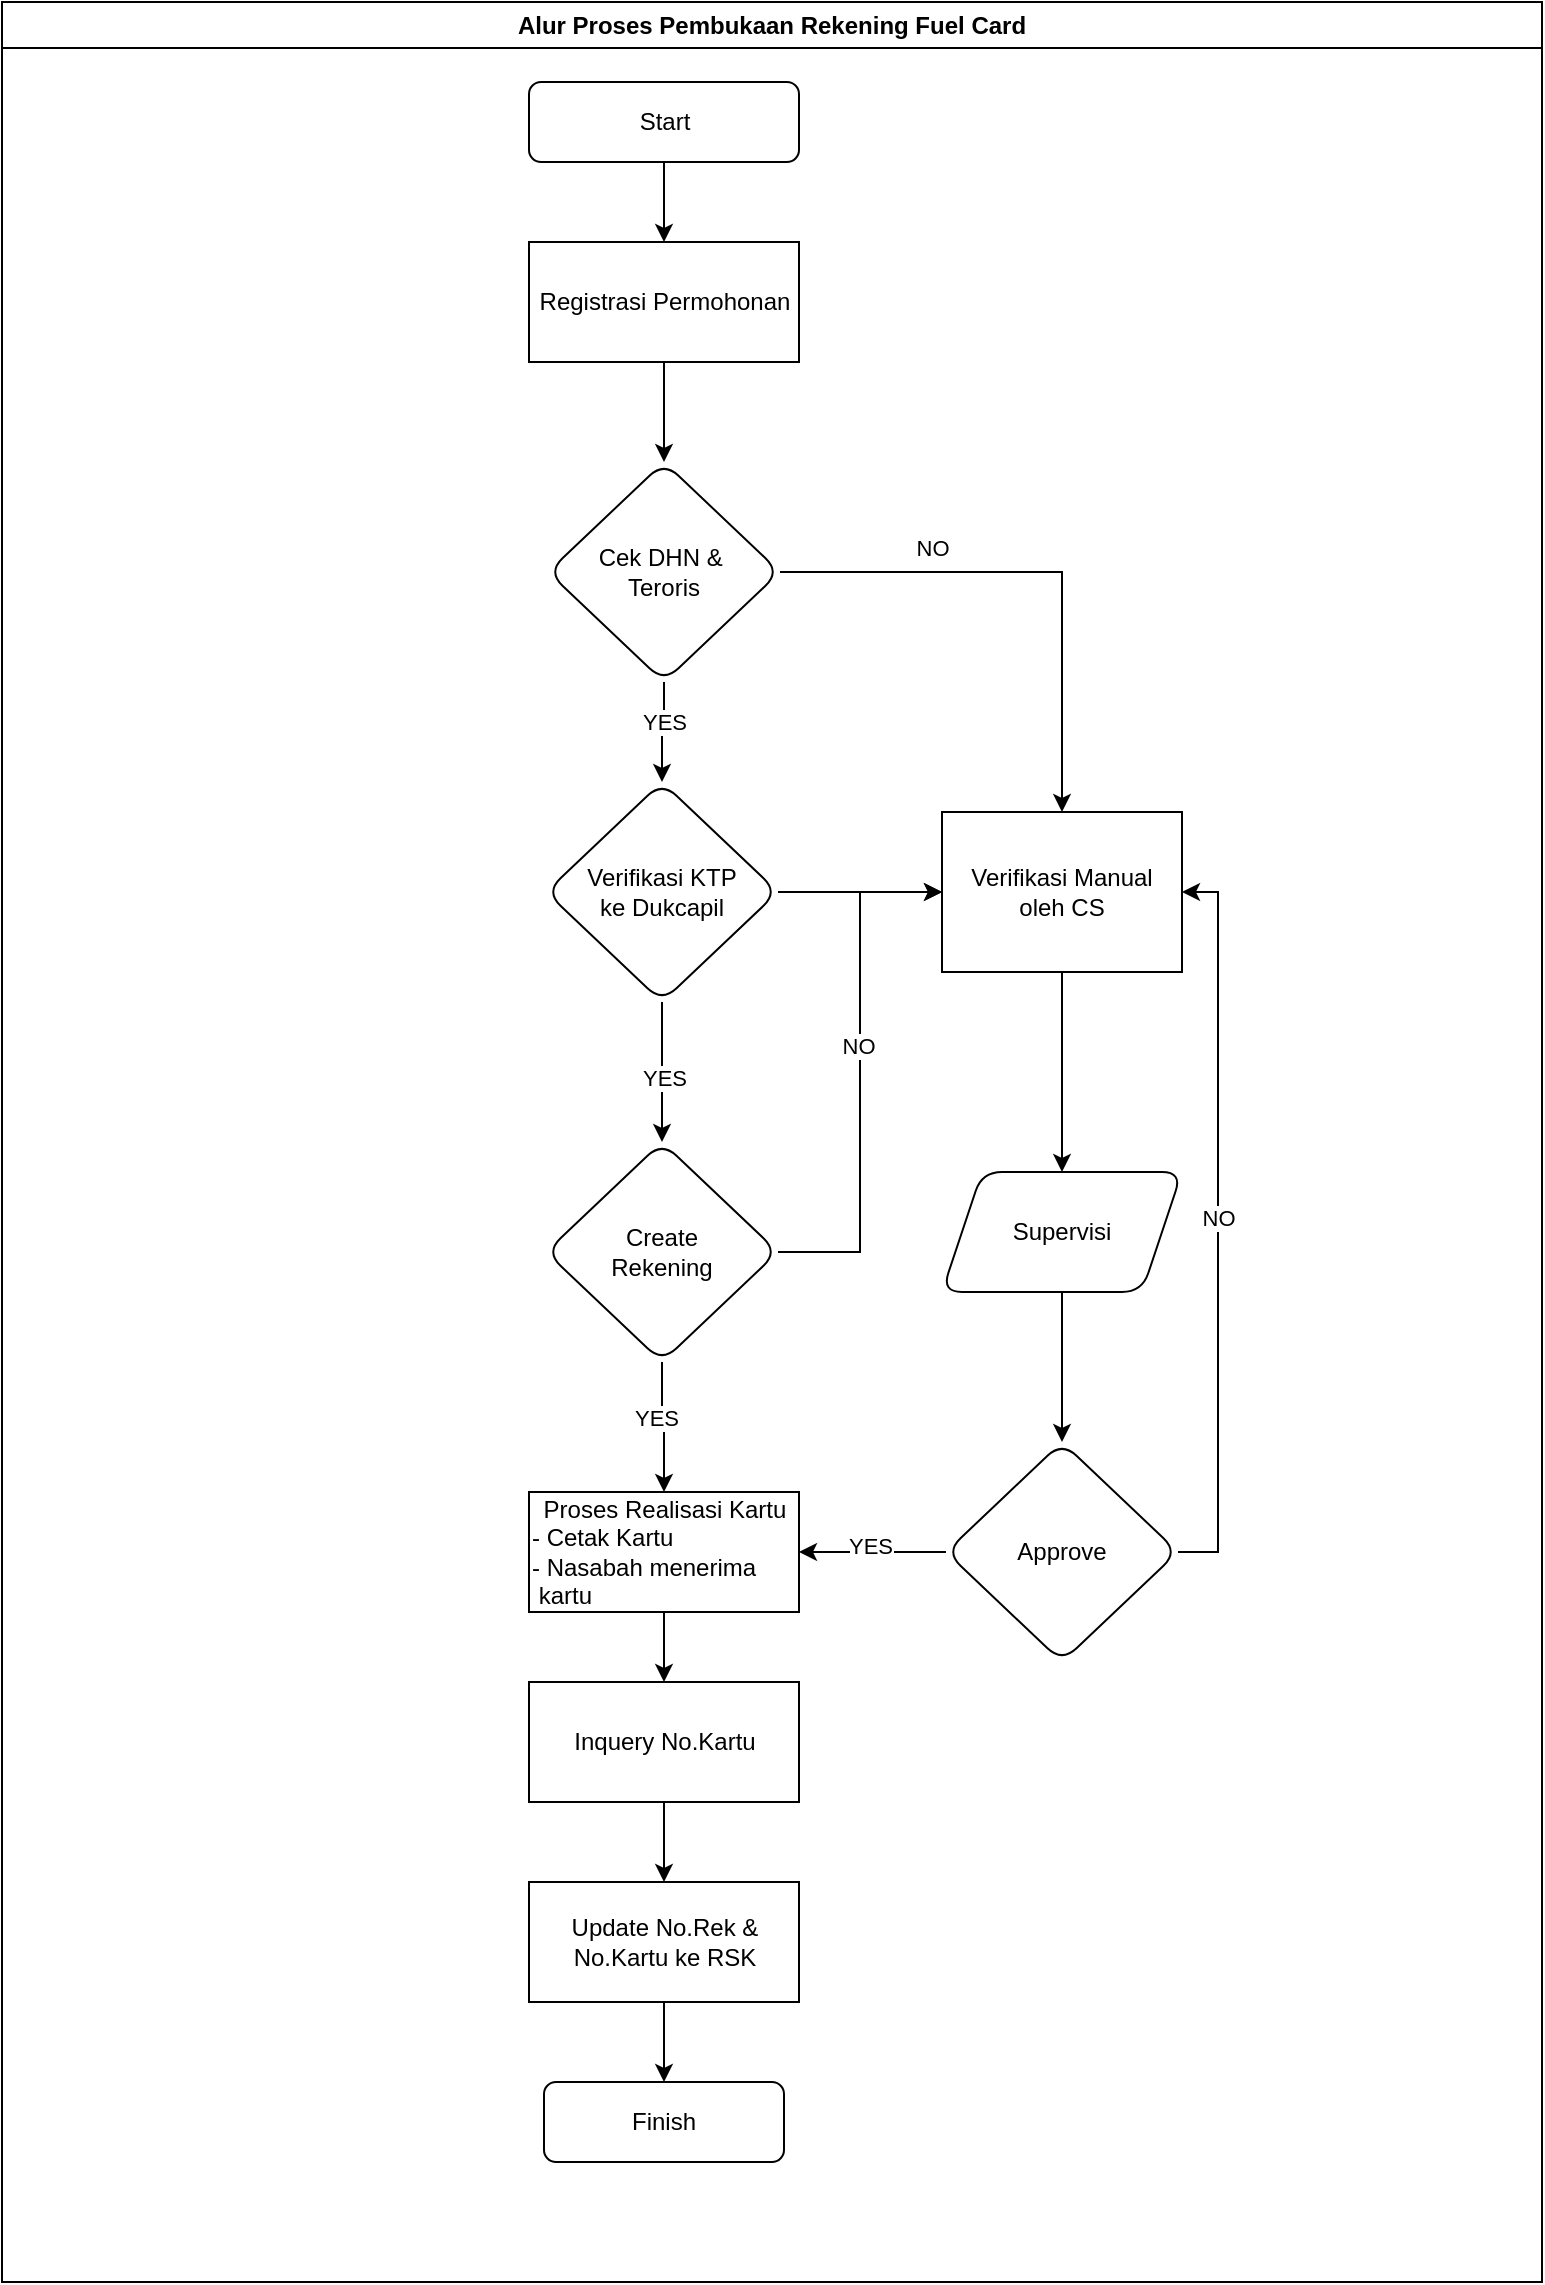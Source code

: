 <mxfile version="24.2.8" type="github">
  <diagram id="C5RBs43oDa-KdzZeNtuy" name="Page-1">
    <mxGraphModel dx="765" dy="386" grid="1" gridSize="10" guides="1" tooltips="1" connect="1" arrows="1" fold="1" page="1" pageScale="1" pageWidth="827" pageHeight="1169" math="0" shadow="0">
      <root>
        <mxCell id="WIyWlLk6GJQsqaUBKTNV-0" />
        <mxCell id="WIyWlLk6GJQsqaUBKTNV-1" parent="WIyWlLk6GJQsqaUBKTNV-0" />
        <mxCell id="ml9lQeLV02Im4RJoUgji-1" value="Alur Proses Pembukaan Rekening Fuel Card" style="swimlane;whiteSpace=wrap;html=1;" parent="WIyWlLk6GJQsqaUBKTNV-1" vertex="1">
          <mxGeometry x="20" width="770" height="1140" as="geometry">
            <mxRectangle x="20" width="220" height="30" as="alternateBounds" />
          </mxGeometry>
        </mxCell>
        <mxCell id="DFwen5s-5i4nCn-BDiwh-1" value="Update No.Rek &amp;amp; No.Kartu ke RSK" style="rounded=0;whiteSpace=wrap;html=1;" parent="ml9lQeLV02Im4RJoUgji-1" vertex="1">
          <mxGeometry x="263.5" y="940" width="135" height="60" as="geometry" />
        </mxCell>
        <mxCell id="_EpccPnGnqP51AQdEMXO-66" value="Finish" style="rounded=1;whiteSpace=wrap;html=1;" parent="ml9lQeLV02Im4RJoUgji-1" vertex="1">
          <mxGeometry x="271" y="1040" width="120" height="40" as="geometry" />
        </mxCell>
        <mxCell id="DFwen5s-5i4nCn-BDiwh-3" style="edgeStyle=orthogonalEdgeStyle;rounded=0;orthogonalLoop=1;jettySize=auto;html=1;exitX=0.5;exitY=1;exitDx=0;exitDy=0;" parent="ml9lQeLV02Im4RJoUgji-1" source="DFwen5s-5i4nCn-BDiwh-1" target="_EpccPnGnqP51AQdEMXO-66" edge="1">
          <mxGeometry relative="1" as="geometry" />
        </mxCell>
        <mxCell id="_EpccPnGnqP51AQdEMXO-44" style="edgeStyle=orthogonalEdgeStyle;rounded=0;orthogonalLoop=1;jettySize=auto;html=1;exitX=0.5;exitY=1;exitDx=0;exitDy=0;entryX=0.5;entryY=0;entryDx=0;entryDy=0;" parent="WIyWlLk6GJQsqaUBKTNV-1" source="WIyWlLk6GJQsqaUBKTNV-3" target="_EpccPnGnqP51AQdEMXO-30" edge="1">
          <mxGeometry relative="1" as="geometry" />
        </mxCell>
        <mxCell id="WIyWlLk6GJQsqaUBKTNV-3" value="Start" style="rounded=1;whiteSpace=wrap;html=1;fontSize=12;glass=0;strokeWidth=1;shadow=0;" parent="WIyWlLk6GJQsqaUBKTNV-1" vertex="1">
          <mxGeometry x="283.5" y="40" width="135" height="40" as="geometry" />
        </mxCell>
        <mxCell id="_EpccPnGnqP51AQdEMXO-22" value="" style="edgeStyle=orthogonalEdgeStyle;rounded=0;orthogonalLoop=1;jettySize=auto;html=1;" parent="WIyWlLk6GJQsqaUBKTNV-1" source="_EpccPnGnqP51AQdEMXO-8" target="_EpccPnGnqP51AQdEMXO-21" edge="1">
          <mxGeometry relative="1" as="geometry" />
        </mxCell>
        <mxCell id="_EpccPnGnqP51AQdEMXO-50" value="YES" style="edgeLabel;html=1;align=center;verticalAlign=middle;resizable=0;points=[];" parent="_EpccPnGnqP51AQdEMXO-22" vertex="1" connectable="0">
          <mxGeometry x="-0.234" relative="1" as="geometry">
            <mxPoint as="offset" />
          </mxGeometry>
        </mxCell>
        <mxCell id="_EpccPnGnqP51AQdEMXO-47" style="edgeStyle=orthogonalEdgeStyle;rounded=0;orthogonalLoop=1;jettySize=auto;html=1;exitX=1;exitY=0.5;exitDx=0;exitDy=0;entryX=0.5;entryY=0;entryDx=0;entryDy=0;" parent="WIyWlLk6GJQsqaUBKTNV-1" source="_EpccPnGnqP51AQdEMXO-8" target="_EpccPnGnqP51AQdEMXO-31" edge="1">
          <mxGeometry relative="1" as="geometry" />
        </mxCell>
        <mxCell id="_EpccPnGnqP51AQdEMXO-49" value="NO" style="edgeLabel;html=1;align=center;verticalAlign=middle;resizable=0;points=[];arcSize=12;imageWidth=24;imageHeight=24;" parent="_EpccPnGnqP51AQdEMXO-47" vertex="1" connectable="0">
          <mxGeometry x="-0.427" y="6" relative="1" as="geometry">
            <mxPoint x="1" y="-6" as="offset" />
          </mxGeometry>
        </mxCell>
        <mxCell id="_EpccPnGnqP51AQdEMXO-8" value="Cek DHN &amp;amp;&amp;nbsp;&lt;br&gt;Teroris" style="rhombus;whiteSpace=wrap;html=1;rounded=1;glass=0;strokeWidth=1;shadow=0;" parent="WIyWlLk6GJQsqaUBKTNV-1" vertex="1">
          <mxGeometry x="293" y="230" width="116" height="110" as="geometry" />
        </mxCell>
        <mxCell id="_EpccPnGnqP51AQdEMXO-18" value="" style="edgeStyle=orthogonalEdgeStyle;rounded=0;orthogonalLoop=1;jettySize=auto;html=1;exitX=0.5;exitY=1;exitDx=0;exitDy=0;" parent="WIyWlLk6GJQsqaUBKTNV-1" source="_EpccPnGnqP51AQdEMXO-31" target="_EpccPnGnqP51AQdEMXO-17" edge="1">
          <mxGeometry relative="1" as="geometry">
            <mxPoint x="80" y="540.0" as="sourcePoint" />
          </mxGeometry>
        </mxCell>
        <mxCell id="_EpccPnGnqP51AQdEMXO-24" value="" style="edgeStyle=orthogonalEdgeStyle;rounded=0;orthogonalLoop=1;jettySize=auto;html=1;" parent="WIyWlLk6GJQsqaUBKTNV-1" source="_EpccPnGnqP51AQdEMXO-17" target="_EpccPnGnqP51AQdEMXO-23" edge="1">
          <mxGeometry relative="1" as="geometry" />
        </mxCell>
        <mxCell id="_EpccPnGnqP51AQdEMXO-17" value="Supervisi" style="shape=parallelogram;perimeter=parallelogramPerimeter;whiteSpace=wrap;html=1;fixedSize=1;rounded=1;" parent="WIyWlLk6GJQsqaUBKTNV-1" vertex="1">
          <mxGeometry x="490" y="585.0" width="120" height="60" as="geometry" />
        </mxCell>
        <mxCell id="_EpccPnGnqP51AQdEMXO-26" value="" style="edgeStyle=orthogonalEdgeStyle;rounded=0;orthogonalLoop=1;jettySize=auto;html=1;" parent="WIyWlLk6GJQsqaUBKTNV-1" source="_EpccPnGnqP51AQdEMXO-21" target="_EpccPnGnqP51AQdEMXO-25" edge="1">
          <mxGeometry relative="1" as="geometry" />
        </mxCell>
        <mxCell id="_EpccPnGnqP51AQdEMXO-51" value="YES" style="edgeLabel;html=1;align=center;verticalAlign=middle;resizable=0;points=[];" parent="_EpccPnGnqP51AQdEMXO-26" vertex="1" connectable="0">
          <mxGeometry x="0.092" y="1" relative="1" as="geometry">
            <mxPoint as="offset" />
          </mxGeometry>
        </mxCell>
        <mxCell id="_EpccPnGnqP51AQdEMXO-39" style="edgeStyle=orthogonalEdgeStyle;rounded=0;orthogonalLoop=1;jettySize=auto;html=1;entryX=0;entryY=0.5;entryDx=0;entryDy=0;" parent="WIyWlLk6GJQsqaUBKTNV-1" source="_EpccPnGnqP51AQdEMXO-21" target="_EpccPnGnqP51AQdEMXO-31" edge="1">
          <mxGeometry relative="1" as="geometry" />
        </mxCell>
        <mxCell id="_EpccPnGnqP51AQdEMXO-21" value="Verifikasi KTP&lt;br&gt;ke Dukcapil" style="rhombus;whiteSpace=wrap;html=1;rounded=1;glass=0;strokeWidth=1;shadow=0;" parent="WIyWlLk6GJQsqaUBKTNV-1" vertex="1">
          <mxGeometry x="292" y="390" width="116" height="110" as="geometry" />
        </mxCell>
        <mxCell id="_EpccPnGnqP51AQdEMXO-43" style="edgeStyle=orthogonalEdgeStyle;rounded=0;orthogonalLoop=1;jettySize=auto;html=1;exitX=1;exitY=0.5;exitDx=0;exitDy=0;entryX=1;entryY=0.5;entryDx=0;entryDy=0;" parent="WIyWlLk6GJQsqaUBKTNV-1" source="_EpccPnGnqP51AQdEMXO-23" target="_EpccPnGnqP51AQdEMXO-31" edge="1">
          <mxGeometry relative="1" as="geometry" />
        </mxCell>
        <mxCell id="_EpccPnGnqP51AQdEMXO-54" value="NO" style="edgeLabel;html=1;align=center;verticalAlign=middle;resizable=0;points=[];" parent="_EpccPnGnqP51AQdEMXO-43" vertex="1" connectable="0">
          <mxGeometry x="0.023" relative="1" as="geometry">
            <mxPoint y="1" as="offset" />
          </mxGeometry>
        </mxCell>
        <mxCell id="_EpccPnGnqP51AQdEMXO-60" style="edgeStyle=orthogonalEdgeStyle;rounded=0;orthogonalLoop=1;jettySize=auto;html=1;exitX=0;exitY=0.5;exitDx=0;exitDy=0;" parent="WIyWlLk6GJQsqaUBKTNV-1" source="_EpccPnGnqP51AQdEMXO-23" target="_EpccPnGnqP51AQdEMXO-33" edge="1">
          <mxGeometry relative="1" as="geometry" />
        </mxCell>
        <mxCell id="_EpccPnGnqP51AQdEMXO-61" value="YES" style="edgeLabel;html=1;align=center;verticalAlign=middle;resizable=0;points=[];" parent="_EpccPnGnqP51AQdEMXO-60" vertex="1" connectable="0">
          <mxGeometry x="0.028" y="-3" relative="1" as="geometry">
            <mxPoint as="offset" />
          </mxGeometry>
        </mxCell>
        <mxCell id="_EpccPnGnqP51AQdEMXO-23" value="Approve" style="rhombus;whiteSpace=wrap;html=1;rounded=1;glass=0;strokeWidth=1;shadow=0;" parent="WIyWlLk6GJQsqaUBKTNV-1" vertex="1">
          <mxGeometry x="492" y="720" width="116" height="110" as="geometry" />
        </mxCell>
        <mxCell id="_EpccPnGnqP51AQdEMXO-40" style="edgeStyle=orthogonalEdgeStyle;rounded=0;orthogonalLoop=1;jettySize=auto;html=1;exitX=1;exitY=0.5;exitDx=0;exitDy=0;entryX=0;entryY=0.5;entryDx=0;entryDy=0;" parent="WIyWlLk6GJQsqaUBKTNV-1" source="_EpccPnGnqP51AQdEMXO-25" target="_EpccPnGnqP51AQdEMXO-31" edge="1">
          <mxGeometry relative="1" as="geometry">
            <mxPoint x="460" y="430" as="targetPoint" />
          </mxGeometry>
        </mxCell>
        <mxCell id="_EpccPnGnqP51AQdEMXO-53" value="NO" style="edgeLabel;html=1;align=center;verticalAlign=middle;resizable=0;points=[];" parent="_EpccPnGnqP51AQdEMXO-40" vertex="1" connectable="0">
          <mxGeometry x="0.541" y="1" relative="1" as="geometry">
            <mxPoint y="58" as="offset" />
          </mxGeometry>
        </mxCell>
        <mxCell id="_EpccPnGnqP51AQdEMXO-48" style="edgeStyle=orthogonalEdgeStyle;rounded=0;orthogonalLoop=1;jettySize=auto;html=1;exitX=0.5;exitY=1;exitDx=0;exitDy=0;entryX=0.5;entryY=0;entryDx=0;entryDy=0;" parent="WIyWlLk6GJQsqaUBKTNV-1" source="_EpccPnGnqP51AQdEMXO-25" target="_EpccPnGnqP51AQdEMXO-33" edge="1">
          <mxGeometry relative="1" as="geometry" />
        </mxCell>
        <mxCell id="_EpccPnGnqP51AQdEMXO-52" value="YES" style="edgeLabel;html=1;align=center;verticalAlign=middle;resizable=0;points=[];" parent="_EpccPnGnqP51AQdEMXO-48" vertex="1" connectable="0">
          <mxGeometry x="-0.156" y="-3" relative="1" as="geometry">
            <mxPoint as="offset" />
          </mxGeometry>
        </mxCell>
        <mxCell id="_EpccPnGnqP51AQdEMXO-25" value="Create &lt;br&gt;Rekening" style="rhombus;whiteSpace=wrap;html=1;rounded=1;glass=0;strokeWidth=1;shadow=0;" parent="WIyWlLk6GJQsqaUBKTNV-1" vertex="1">
          <mxGeometry x="292" y="570" width="116" height="110" as="geometry" />
        </mxCell>
        <mxCell id="_EpccPnGnqP51AQdEMXO-45" style="edgeStyle=orthogonalEdgeStyle;rounded=0;orthogonalLoop=1;jettySize=auto;html=1;exitX=0.5;exitY=1;exitDx=0;exitDy=0;" parent="WIyWlLk6GJQsqaUBKTNV-1" source="_EpccPnGnqP51AQdEMXO-30" target="_EpccPnGnqP51AQdEMXO-8" edge="1">
          <mxGeometry relative="1" as="geometry" />
        </mxCell>
        <mxCell id="_EpccPnGnqP51AQdEMXO-30" value="Registrasi Permohonan" style="rounded=0;whiteSpace=wrap;html=1;" parent="WIyWlLk6GJQsqaUBKTNV-1" vertex="1">
          <mxGeometry x="283.5" y="120" width="135" height="60" as="geometry" />
        </mxCell>
        <mxCell id="_EpccPnGnqP51AQdEMXO-31" value="Verifikasi Manual&lt;br&gt;oleh CS" style="rounded=0;whiteSpace=wrap;html=1;" parent="WIyWlLk6GJQsqaUBKTNV-1" vertex="1">
          <mxGeometry x="490" y="405" width="120" height="80" as="geometry" />
        </mxCell>
        <mxCell id="_EpccPnGnqP51AQdEMXO-33" value="Proses Realisasi Kartu&lt;br&gt;&lt;div style=&quot;text-align: left;&quot;&gt;&lt;span style=&quot;background-color: initial;&quot;&gt;- Cetak Kartu&lt;/span&gt;&lt;/div&gt;&lt;div style=&quot;text-align: left;&quot;&gt;&lt;span style=&quot;background-color: initial;&quot;&gt;- Nasabah menerima&amp;nbsp; &amp;nbsp; &amp;nbsp; &amp;nbsp;kartu&lt;/span&gt;&lt;/div&gt;" style="rounded=0;whiteSpace=wrap;html=1;" parent="WIyWlLk6GJQsqaUBKTNV-1" vertex="1">
          <mxGeometry x="283.5" y="745" width="135" height="60" as="geometry" />
        </mxCell>
        <mxCell id="DFwen5s-5i4nCn-BDiwh-2" style="edgeStyle=orthogonalEdgeStyle;rounded=0;orthogonalLoop=1;jettySize=auto;html=1;exitX=0.5;exitY=1;exitDx=0;exitDy=0;" parent="WIyWlLk6GJQsqaUBKTNV-1" source="DFwen5s-5i4nCn-BDiwh-0" target="DFwen5s-5i4nCn-BDiwh-1" edge="1">
          <mxGeometry relative="1" as="geometry" />
        </mxCell>
        <mxCell id="ml9lQeLV02Im4RJoUgji-0" value="" style="edgeStyle=orthogonalEdgeStyle;rounded=0;orthogonalLoop=1;jettySize=auto;html=1;" parent="WIyWlLk6GJQsqaUBKTNV-1" source="_EpccPnGnqP51AQdEMXO-33" target="DFwen5s-5i4nCn-BDiwh-0" edge="1">
          <mxGeometry relative="1" as="geometry">
            <mxPoint x="351" y="980" as="targetPoint" />
            <mxPoint x="351" y="805" as="sourcePoint" />
          </mxGeometry>
        </mxCell>
        <mxCell id="DFwen5s-5i4nCn-BDiwh-0" value="Inquery No.Kartu" style="rounded=0;whiteSpace=wrap;html=1;" parent="WIyWlLk6GJQsqaUBKTNV-1" vertex="1">
          <mxGeometry x="283.5" y="840" width="135" height="60" as="geometry" />
        </mxCell>
      </root>
    </mxGraphModel>
  </diagram>
</mxfile>
